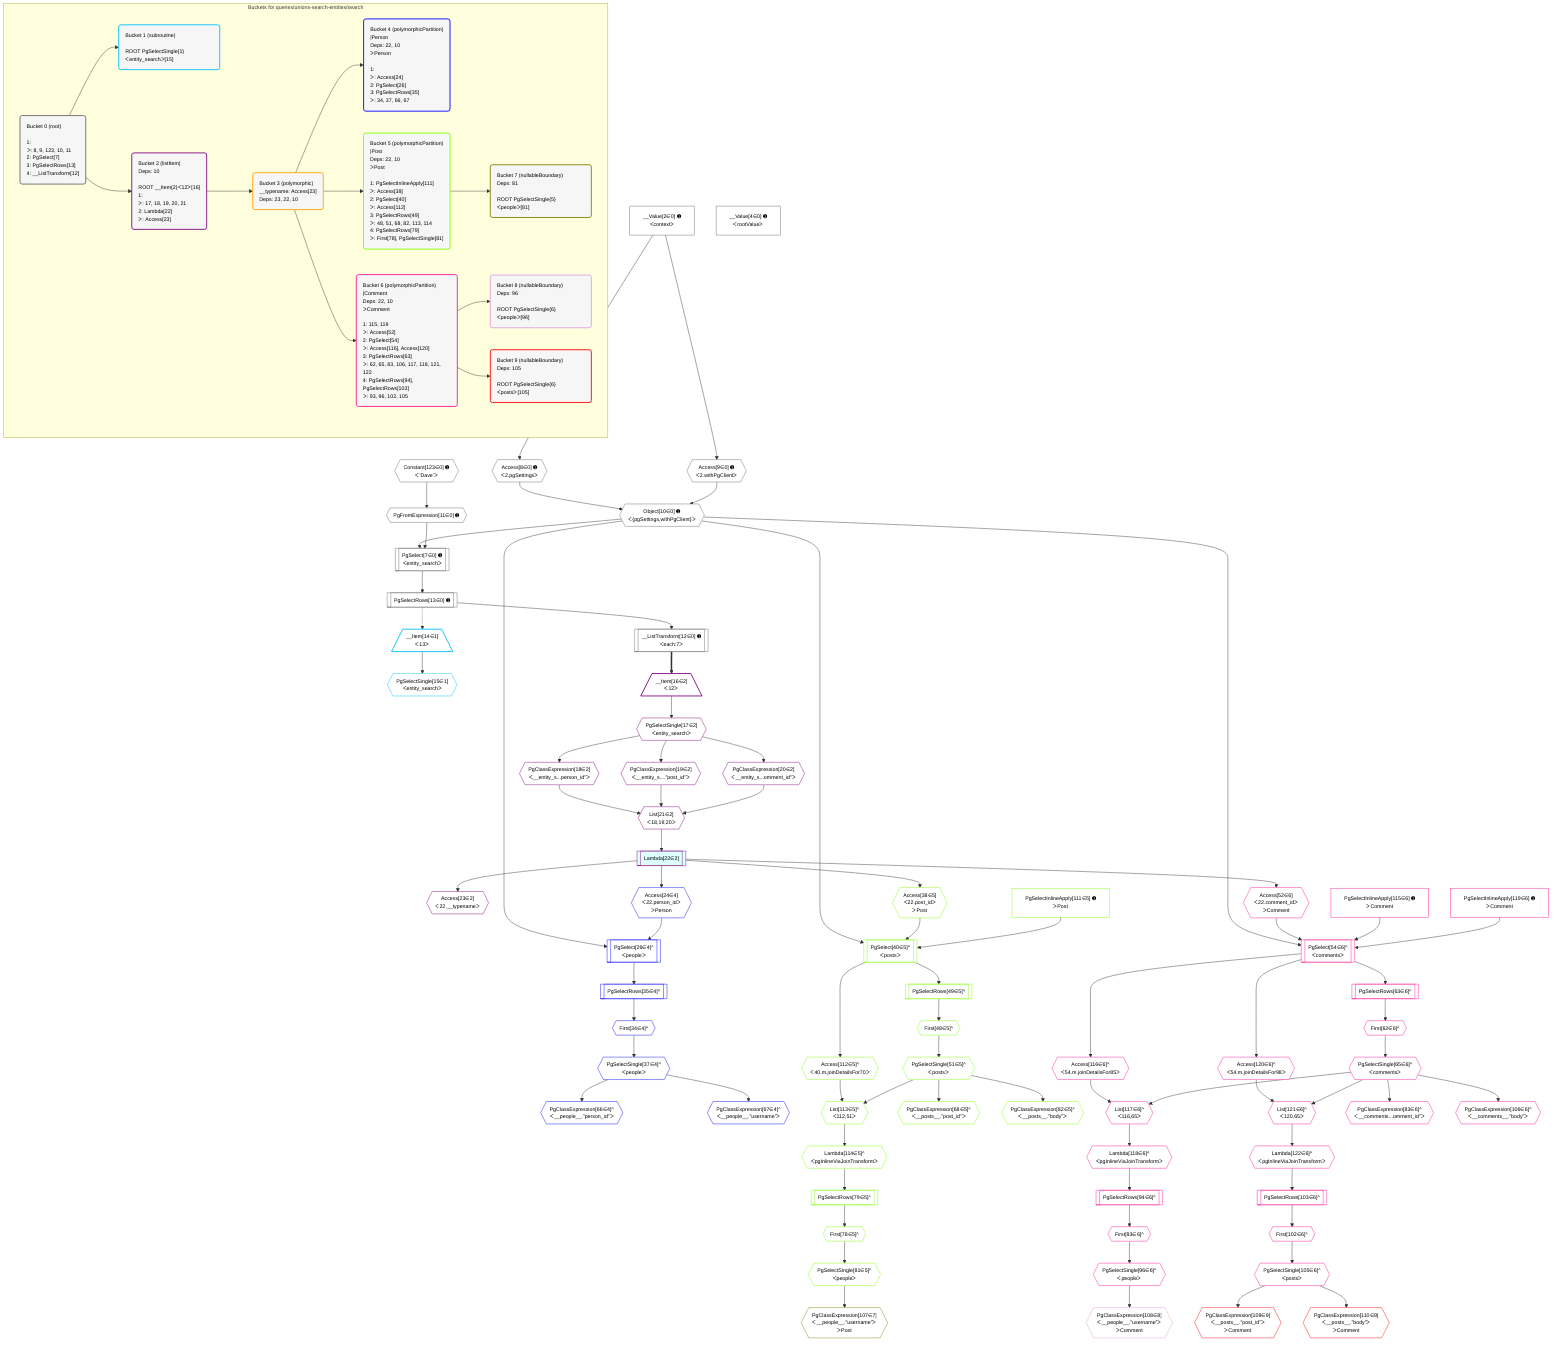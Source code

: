 %%{init: {'themeVariables': { 'fontSize': '12px'}}}%%
graph TD
    classDef path fill:#eee,stroke:#000,color:#000
    classDef plan fill:#fff,stroke-width:1px,color:#000
    classDef itemplan fill:#fff,stroke-width:2px,color:#000
    classDef unbatchedplan fill:#dff,stroke-width:1px,color:#000
    classDef sideeffectplan fill:#fcc,stroke-width:2px,color:#000
    classDef bucket fill:#f6f6f6,color:#000,stroke-width:2px,text-align:left

    subgraph "Buckets for queries/unions-search-entities/search"
    Bucket0("Bucket 0 (root)<br /><br />1: <br />ᐳ: 8, 9, 123, 10, 11<br />2: PgSelect[7]<br />3: PgSelectRows[13]<br />4: __ListTransform[12]"):::bucket
    Bucket1("Bucket 1 (subroutine)<br /><br />ROOT PgSelectSingle{1}ᐸentity_searchᐳ[15]"):::bucket
    Bucket2("Bucket 2 (listItem)<br />Deps: 10<br /><br />ROOT __Item{2}ᐸ12ᐳ[16]<br />1: <br />ᐳ: 17, 18, 19, 20, 21<br />2: Lambda[22]<br />ᐳ: Access[23]"):::bucket
    Bucket3("Bucket 3 (polymorphic)<br />__typename: Access[23]<br />Deps: 23, 22, 10"):::bucket
    Bucket4("Bucket 4 (polymorphicPartition)<br />|Person<br />Deps: 22, 10<br />ᐳPerson<br /><br />1: <br />ᐳ: Access[24]<br />2: PgSelect[26]<br />3: PgSelectRows[35]<br />ᐳ: 34, 37, 66, 67"):::bucket
    Bucket5("Bucket 5 (polymorphicPartition)<br />|Post<br />Deps: 22, 10<br />ᐳPost<br /><br />1: PgSelectInlineApply[111]<br />ᐳ: Access[38]<br />2: PgSelect[40]<br />ᐳ: Access[112]<br />3: PgSelectRows[49]<br />ᐳ: 48, 51, 68, 82, 113, 114<br />4: PgSelectRows[79]<br />ᐳ: First[78], PgSelectSingle[81]"):::bucket
    Bucket6("Bucket 6 (polymorphicPartition)<br />|Comment<br />Deps: 22, 10<br />ᐳComment<br /><br />1: 115, 119<br />ᐳ: Access[52]<br />2: PgSelect[54]<br />ᐳ: Access[116], Access[120]<br />3: PgSelectRows[63]<br />ᐳ: 62, 65, 83, 106, 117, 118, 121, 122<br />4: PgSelectRows[94], PgSelectRows[103]<br />ᐳ: 93, 96, 102, 105"):::bucket
    Bucket7("Bucket 7 (nullableBoundary)<br />Deps: 81<br /><br />ROOT PgSelectSingle{5}ᐸpeopleᐳ[81]"):::bucket
    Bucket8("Bucket 8 (nullableBoundary)<br />Deps: 96<br /><br />ROOT PgSelectSingle{6}ᐸpeopleᐳ[96]"):::bucket
    Bucket9("Bucket 9 (nullableBoundary)<br />Deps: 105<br /><br />ROOT PgSelectSingle{6}ᐸpostsᐳ[105]"):::bucket
    end
    Bucket0 --> Bucket1 & Bucket2
    Bucket2 --> Bucket3
    Bucket3 --> Bucket4 & Bucket5 & Bucket6
    Bucket5 --> Bucket7
    Bucket6 --> Bucket8 & Bucket9

    %% plan dependencies
    PgSelect7[["PgSelect[7∈0] ➊<br />ᐸentity_searchᐳ"]]:::plan
    Object10{{"Object[10∈0] ➊<br />ᐸ{pgSettings,withPgClient}ᐳ"}}:::plan
    PgFromExpression11{{"PgFromExpression[11∈0] ➊"}}:::plan
    Object10 & PgFromExpression11 --> PgSelect7
    Access8{{"Access[8∈0] ➊<br />ᐸ2.pgSettingsᐳ"}}:::plan
    Access9{{"Access[9∈0] ➊<br />ᐸ2.withPgClientᐳ"}}:::plan
    Access8 & Access9 --> Object10
    __Value2["__Value[2∈0] ➊<br />ᐸcontextᐳ"]:::plan
    __Value2 --> Access8
    __Value2 --> Access9
    Constant123{{"Constant[123∈0] ➊<br />ᐸ'Dave'ᐳ"}}:::plan
    Constant123 --> PgFromExpression11
    __ListTransform12[["__ListTransform[12∈0] ➊<br />ᐸeach:7ᐳ"]]:::plan
    PgSelectRows13[["PgSelectRows[13∈0] ➊"]]:::plan
    PgSelectRows13 --> __ListTransform12
    PgSelect7 --> PgSelectRows13
    __Value4["__Value[4∈0] ➊<br />ᐸrootValueᐳ"]:::plan
    __Item14[/"__Item[14∈1]<br />ᐸ13ᐳ"\]:::itemplan
    PgSelectRows13 -.-> __Item14
    PgSelectSingle15{{"PgSelectSingle[15∈1]<br />ᐸentity_searchᐳ"}}:::plan
    __Item14 --> PgSelectSingle15
    List21{{"List[21∈2]<br />ᐸ18,19,20ᐳ"}}:::plan
    PgClassExpression18{{"PgClassExpression[18∈2]<br />ᐸ__entity_s...person_id”ᐳ"}}:::plan
    PgClassExpression19{{"PgClassExpression[19∈2]<br />ᐸ__entity_s....”post_id”ᐳ"}}:::plan
    PgClassExpression20{{"PgClassExpression[20∈2]<br />ᐸ__entity_s...omment_id”ᐳ"}}:::plan
    PgClassExpression18 & PgClassExpression19 & PgClassExpression20 --> List21
    __Item16[/"__Item[16∈2]<br />ᐸ12ᐳ"\]:::itemplan
    __ListTransform12 ==> __Item16
    PgSelectSingle17{{"PgSelectSingle[17∈2]<br />ᐸentity_searchᐳ"}}:::plan
    __Item16 --> PgSelectSingle17
    PgSelectSingle17 --> PgClassExpression18
    PgSelectSingle17 --> PgClassExpression19
    PgSelectSingle17 --> PgClassExpression20
    Lambda22[["Lambda[22∈2]"]]:::unbatchedplan
    List21 --> Lambda22
    Access23{{"Access[23∈2]<br />ᐸ22.__typenameᐳ"}}:::plan
    Lambda22 --> Access23
    PgSelect26[["PgSelect[26∈4]^<br />ᐸpeopleᐳ"]]:::plan
    Access24{{"Access[24∈4]<br />ᐸ22.person_idᐳ<br />ᐳPerson"}}:::plan
    Object10 & Access24 --> PgSelect26
    Lambda22 --> Access24
    First34{{"First[34∈4]^"}}:::plan
    PgSelectRows35[["PgSelectRows[35∈4]^"]]:::plan
    PgSelectRows35 --> First34
    PgSelect26 --> PgSelectRows35
    PgSelectSingle37{{"PgSelectSingle[37∈4]^<br />ᐸpeopleᐳ"}}:::plan
    First34 --> PgSelectSingle37
    PgClassExpression66{{"PgClassExpression[66∈4]^<br />ᐸ__people__.”person_id”ᐳ"}}:::plan
    PgSelectSingle37 --> PgClassExpression66
    PgClassExpression67{{"PgClassExpression[67∈4]^<br />ᐸ__people__.”username”ᐳ"}}:::plan
    PgSelectSingle37 --> PgClassExpression67
    PgSelect40[["PgSelect[40∈5]^<br />ᐸpostsᐳ"]]:::plan
    Access38{{"Access[38∈5]<br />ᐸ22.post_idᐳ<br />ᐳPost"}}:::plan
    PgSelectInlineApply111["PgSelectInlineApply[111∈5] ➊<br />ᐳPost"]:::plan
    Object10 & Access38 & PgSelectInlineApply111 --> PgSelect40
    List113{{"List[113∈5]^<br />ᐸ112,51ᐳ"}}:::plan
    Access112{{"Access[112∈5]^<br />ᐸ40.m.joinDetailsFor70ᐳ"}}:::plan
    PgSelectSingle51{{"PgSelectSingle[51∈5]^<br />ᐸpostsᐳ"}}:::plan
    Access112 & PgSelectSingle51 --> List113
    Lambda22 --> Access38
    First48{{"First[48∈5]^"}}:::plan
    PgSelectRows49[["PgSelectRows[49∈5]^"]]:::plan
    PgSelectRows49 --> First48
    PgSelect40 --> PgSelectRows49
    First48 --> PgSelectSingle51
    PgClassExpression68{{"PgClassExpression[68∈5]^<br />ᐸ__posts__.”post_id”ᐳ"}}:::plan
    PgSelectSingle51 --> PgClassExpression68
    First78{{"First[78∈5]^"}}:::plan
    PgSelectRows79[["PgSelectRows[79∈5]^"]]:::plan
    PgSelectRows79 --> First78
    Lambda114{{"Lambda[114∈5]^<br />ᐸpgInlineViaJoinTransformᐳ"}}:::plan
    Lambda114 --> PgSelectRows79
    PgSelectSingle81{{"PgSelectSingle[81∈5]^<br />ᐸpeopleᐳ"}}:::plan
    First78 --> PgSelectSingle81
    PgClassExpression82{{"PgClassExpression[82∈5]^<br />ᐸ__posts__.”body”ᐳ"}}:::plan
    PgSelectSingle51 --> PgClassExpression82
    PgSelect40 --> Access112
    List113 --> Lambda114
    PgClassExpression107{{"PgClassExpression[107∈7]<br />ᐸ__people__.”username”ᐳ<br />ᐳPost"}}:::plan
    PgSelectSingle81 --> PgClassExpression107
    PgSelect54[["PgSelect[54∈6]^<br />ᐸcommentsᐳ"]]:::plan
    Access52{{"Access[52∈6]<br />ᐸ22.comment_idᐳ<br />ᐳComment"}}:::plan
    PgSelectInlineApply115["PgSelectInlineApply[115∈6] ➊<br />ᐳComment"]:::plan
    PgSelectInlineApply119["PgSelectInlineApply[119∈6] ➊<br />ᐳComment"]:::plan
    Object10 & Access52 & PgSelectInlineApply115 & PgSelectInlineApply119 --> PgSelect54
    List117{{"List[117∈6]^<br />ᐸ116,65ᐳ"}}:::plan
    Access116{{"Access[116∈6]^<br />ᐸ54.m.joinDetailsFor85ᐳ"}}:::plan
    PgSelectSingle65{{"PgSelectSingle[65∈6]^<br />ᐸcommentsᐳ"}}:::plan
    Access116 & PgSelectSingle65 --> List117
    List121{{"List[121∈6]^<br />ᐸ120,65ᐳ"}}:::plan
    Access120{{"Access[120∈6]^<br />ᐸ54.m.joinDetailsFor98ᐳ"}}:::plan
    Access120 & PgSelectSingle65 --> List121
    Lambda22 --> Access52
    First62{{"First[62∈6]^"}}:::plan
    PgSelectRows63[["PgSelectRows[63∈6]^"]]:::plan
    PgSelectRows63 --> First62
    PgSelect54 --> PgSelectRows63
    First62 --> PgSelectSingle65
    PgClassExpression83{{"PgClassExpression[83∈6]^<br />ᐸ__comments...omment_id”ᐳ"}}:::plan
    PgSelectSingle65 --> PgClassExpression83
    First93{{"First[93∈6]^"}}:::plan
    PgSelectRows94[["PgSelectRows[94∈6]^"]]:::plan
    PgSelectRows94 --> First93
    Lambda118{{"Lambda[118∈6]^<br />ᐸpgInlineViaJoinTransformᐳ"}}:::plan
    Lambda118 --> PgSelectRows94
    PgSelectSingle96{{"PgSelectSingle[96∈6]^<br />ᐸpeopleᐳ"}}:::plan
    First93 --> PgSelectSingle96
    First102{{"First[102∈6]^"}}:::plan
    PgSelectRows103[["PgSelectRows[103∈6]^"]]:::plan
    PgSelectRows103 --> First102
    Lambda122{{"Lambda[122∈6]^<br />ᐸpgInlineViaJoinTransformᐳ"}}:::plan
    Lambda122 --> PgSelectRows103
    PgSelectSingle105{{"PgSelectSingle[105∈6]^<br />ᐸpostsᐳ"}}:::plan
    First102 --> PgSelectSingle105
    PgClassExpression106{{"PgClassExpression[106∈6]^<br />ᐸ__comments__.”body”ᐳ"}}:::plan
    PgSelectSingle65 --> PgClassExpression106
    PgSelect54 --> Access116
    List117 --> Lambda118
    PgSelect54 --> Access120
    List121 --> Lambda122
    PgClassExpression108{{"PgClassExpression[108∈8]<br />ᐸ__people__.”username”ᐳ<br />ᐳComment"}}:::plan
    PgSelectSingle96 --> PgClassExpression108
    PgClassExpression109{{"PgClassExpression[109∈9]<br />ᐸ__posts__.”post_id”ᐳ<br />ᐳComment"}}:::plan
    PgSelectSingle105 --> PgClassExpression109
    PgClassExpression110{{"PgClassExpression[110∈9]<br />ᐸ__posts__.”body”ᐳ<br />ᐳComment"}}:::plan
    PgSelectSingle105 --> PgClassExpression110

    %% define steps
    classDef bucket0 stroke:#696969
    class Bucket0,__Value2,__Value4,PgSelect7,Access8,Access9,Object10,PgFromExpression11,__ListTransform12,PgSelectRows13,Constant123 bucket0
    classDef bucket1 stroke:#00bfff
    class Bucket1,__Item14,PgSelectSingle15 bucket1
    classDef bucket2 stroke:#7f007f
    class Bucket2,__Item16,PgSelectSingle17,PgClassExpression18,PgClassExpression19,PgClassExpression20,List21,Lambda22,Access23 bucket2
    classDef bucket3 stroke:#ffa500
    class Bucket3 bucket3
    classDef bucket4 stroke:#0000ff
    class Bucket4,Access24,PgSelect26,First34,PgSelectRows35,PgSelectSingle37,PgClassExpression66,PgClassExpression67 bucket4
    classDef bucket5 stroke:#7fff00
    class Bucket5,Access38,PgSelect40,First48,PgSelectRows49,PgSelectSingle51,PgClassExpression68,First78,PgSelectRows79,PgSelectSingle81,PgClassExpression82,PgSelectInlineApply111,Access112,List113,Lambda114 bucket5
    classDef bucket6 stroke:#ff1493
    class Bucket6,Access52,PgSelect54,First62,PgSelectRows63,PgSelectSingle65,PgClassExpression83,First93,PgSelectRows94,PgSelectSingle96,First102,PgSelectRows103,PgSelectSingle105,PgClassExpression106,PgSelectInlineApply115,Access116,List117,Lambda118,PgSelectInlineApply119,Access120,List121,Lambda122 bucket6
    classDef bucket7 stroke:#808000
    class Bucket7,PgClassExpression107 bucket7
    classDef bucket8 stroke:#dda0dd
    class Bucket8,PgClassExpression108 bucket8
    classDef bucket9 stroke:#ff0000
    class Bucket9,PgClassExpression109,PgClassExpression110 bucket9